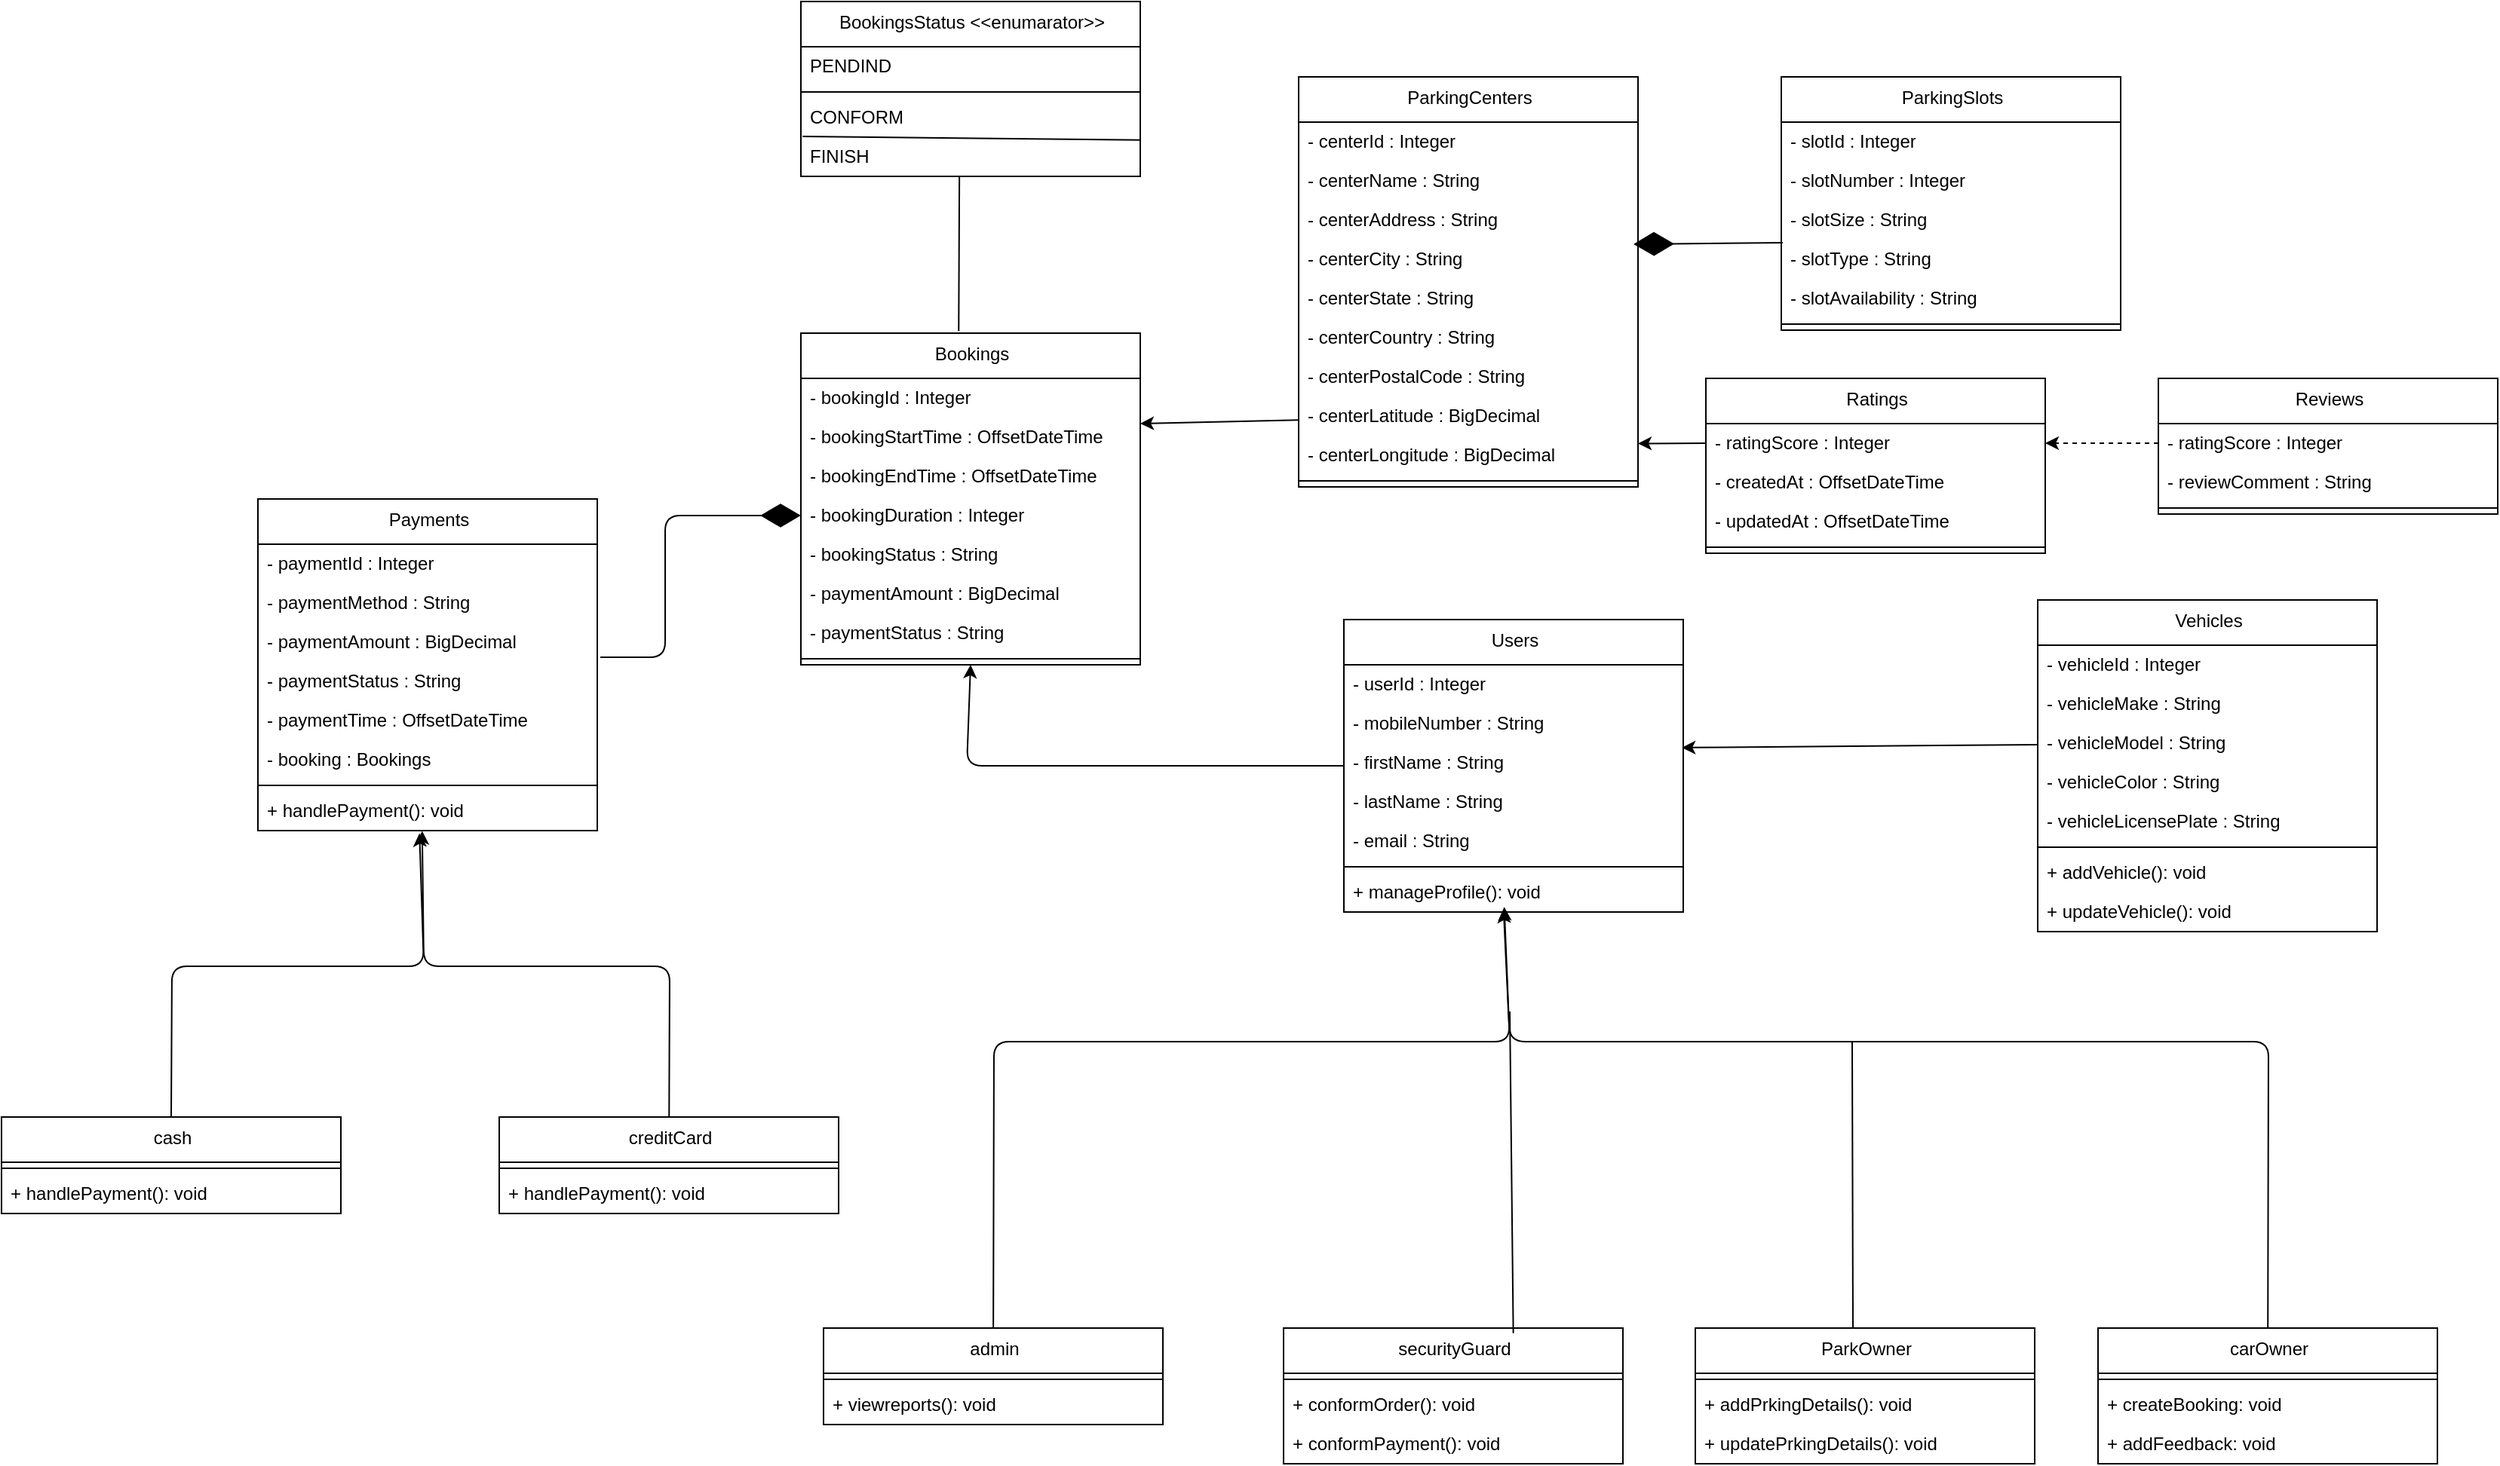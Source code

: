 <mxfile>
    <diagram id="RCAlX9_dlbdVehGY4Gwy" name="Page-1">
        <mxGraphModel dx="2298" dy="1028" grid="1" gridSize="10" guides="1" tooltips="1" connect="1" arrows="1" fold="1" page="1" pageScale="1" pageWidth="850" pageHeight="1100" math="0" shadow="0">
            <root>
                <mxCell id="0"/>
                <mxCell id="1" parent="0"/>
                <mxCell id="2" value="Bookings" style="swimlane;fontStyle=0;align=center;verticalAlign=top;childLayout=stackLayout;horizontal=1;startSize=30;horizontalStack=0;resizeParent=1;resizeParentMax=0;resizeLast=0;collapsible=0;marginBottom=0;html=1;" parent="1" vertex="1">
                    <mxGeometry x="570" y="500" width="225" height="220" as="geometry"/>
                </mxCell>
                <mxCell id="3" value="- bookingId : Integer" style="text;html=1;strokeColor=none;fillColor=none;align=left;verticalAlign=middle;spacingLeft=4;spacingRight=4;overflow=hidden;rotatable=0;points=[[0,0.5],[1,0.5]];portConstraint=eastwest;" parent="2" vertex="1">
                    <mxGeometry y="30" width="225" height="26" as="geometry"/>
                </mxCell>
                <mxCell id="4" value="- bookingStartTime : OffsetDateTime" style="text;html=1;strokeColor=none;fillColor=none;align=left;verticalAlign=middle;spacingLeft=4;spacingRight=4;overflow=hidden;rotatable=0;points=[[0,0.5],[1,0.5]];portConstraint=eastwest;" parent="2" vertex="1">
                    <mxGeometry y="56" width="225" height="26" as="geometry"/>
                </mxCell>
                <mxCell id="5" value="- bookingEndTime : OffsetDateTime" style="text;html=1;strokeColor=none;fillColor=none;align=left;verticalAlign=middle;spacingLeft=4;spacingRight=4;overflow=hidden;rotatable=0;points=[[0,0.5],[1,0.5]];portConstraint=eastwest;" parent="2" vertex="1">
                    <mxGeometry y="82" width="225" height="26" as="geometry"/>
                </mxCell>
                <mxCell id="6" value="- bookingDuration : Integer" style="text;html=1;strokeColor=none;fillColor=none;align=left;verticalAlign=middle;spacingLeft=4;spacingRight=4;overflow=hidden;rotatable=0;points=[[0,0.5],[1,0.5]];portConstraint=eastwest;" parent="2" vertex="1">
                    <mxGeometry y="108" width="225" height="26" as="geometry"/>
                </mxCell>
                <mxCell id="7" value="- bookingStatus : String" style="text;html=1;strokeColor=none;fillColor=none;align=left;verticalAlign=middle;spacingLeft=4;spacingRight=4;overflow=hidden;rotatable=0;points=[[0,0.5],[1,0.5]];portConstraint=eastwest;" parent="2" vertex="1">
                    <mxGeometry y="134" width="225" height="26" as="geometry"/>
                </mxCell>
                <mxCell id="8" value="- paymentAmount : BigDecimal" style="text;html=1;strokeColor=none;fillColor=none;align=left;verticalAlign=middle;spacingLeft=4;spacingRight=4;overflow=hidden;rotatable=0;points=[[0,0.5],[1,0.5]];portConstraint=eastwest;" parent="2" vertex="1">
                    <mxGeometry y="160" width="225" height="26" as="geometry"/>
                </mxCell>
                <mxCell id="9" value="- paymentStatus : String" style="text;html=1;strokeColor=none;fillColor=none;align=left;verticalAlign=middle;spacingLeft=4;spacingRight=4;overflow=hidden;rotatable=0;points=[[0,0.5],[1,0.5]];portConstraint=eastwest;" parent="2" vertex="1">
                    <mxGeometry y="186" width="225" height="26" as="geometry"/>
                </mxCell>
                <mxCell id="15" style="line;strokeWidth=1;fillColor=none;align=left;verticalAlign=middle;spacingTop=-1;spacingLeft=3;spacingRight=3;rotatable=0;labelPosition=right;points=[];portConstraint=eastwest;" parent="2" vertex="1">
                    <mxGeometry y="212" width="225" height="8" as="geometry"/>
                </mxCell>
                <mxCell id="40" value="ParkingCenters" style="swimlane;fontStyle=0;align=center;verticalAlign=top;childLayout=stackLayout;horizontal=1;startSize=30;horizontalStack=0;resizeParent=1;resizeParentMax=0;resizeLast=0;collapsible=0;marginBottom=0;html=1;" parent="1" vertex="1">
                    <mxGeometry x="900" y="330" width="225" height="272" as="geometry"/>
                </mxCell>
                <mxCell id="41" value="- centerId : Integer" style="text;html=1;strokeColor=none;fillColor=none;align=left;verticalAlign=middle;spacingLeft=4;spacingRight=4;overflow=hidden;rotatable=0;points=[[0,0.5],[1,0.5]];portConstraint=eastwest;" parent="40" vertex="1">
                    <mxGeometry y="30" width="225" height="26" as="geometry"/>
                </mxCell>
                <mxCell id="42" value="- centerName : String" style="text;html=1;strokeColor=none;fillColor=none;align=left;verticalAlign=middle;spacingLeft=4;spacingRight=4;overflow=hidden;rotatable=0;points=[[0,0.5],[1,0.5]];portConstraint=eastwest;" parent="40" vertex="1">
                    <mxGeometry y="56" width="225" height="26" as="geometry"/>
                </mxCell>
                <mxCell id="43" value="- centerAddress : String" style="text;html=1;strokeColor=none;fillColor=none;align=left;verticalAlign=middle;spacingLeft=4;spacingRight=4;overflow=hidden;rotatable=0;points=[[0,0.5],[1,0.5]];portConstraint=eastwest;" parent="40" vertex="1">
                    <mxGeometry y="82" width="225" height="26" as="geometry"/>
                </mxCell>
                <mxCell id="44" value="- centerCity : String" style="text;html=1;strokeColor=none;fillColor=none;align=left;verticalAlign=middle;spacingLeft=4;spacingRight=4;overflow=hidden;rotatable=0;points=[[0,0.5],[1,0.5]];portConstraint=eastwest;" parent="40" vertex="1">
                    <mxGeometry y="108" width="225" height="26" as="geometry"/>
                </mxCell>
                <mxCell id="45" value="- centerState : String" style="text;html=1;strokeColor=none;fillColor=none;align=left;verticalAlign=middle;spacingLeft=4;spacingRight=4;overflow=hidden;rotatable=0;points=[[0,0.5],[1,0.5]];portConstraint=eastwest;" parent="40" vertex="1">
                    <mxGeometry y="134" width="225" height="26" as="geometry"/>
                </mxCell>
                <mxCell id="46" value="- centerCountry : String" style="text;html=1;strokeColor=none;fillColor=none;align=left;verticalAlign=middle;spacingLeft=4;spacingRight=4;overflow=hidden;rotatable=0;points=[[0,0.5],[1,0.5]];portConstraint=eastwest;" parent="40" vertex="1">
                    <mxGeometry y="160" width="225" height="26" as="geometry"/>
                </mxCell>
                <mxCell id="47" value="- centerPostalCode : String" style="text;html=1;strokeColor=none;fillColor=none;align=left;verticalAlign=middle;spacingLeft=4;spacingRight=4;overflow=hidden;rotatable=0;points=[[0,0.5],[1,0.5]];portConstraint=eastwest;" parent="40" vertex="1">
                    <mxGeometry y="186" width="225" height="26" as="geometry"/>
                </mxCell>
                <mxCell id="48" value="- centerLatitude : BigDecimal" style="text;html=1;strokeColor=none;fillColor=none;align=left;verticalAlign=middle;spacingLeft=4;spacingRight=4;overflow=hidden;rotatable=0;points=[[0,0.5],[1,0.5]];portConstraint=eastwest;" parent="40" vertex="1">
                    <mxGeometry y="212" width="225" height="26" as="geometry"/>
                </mxCell>
                <mxCell id="49" value="- centerLongitude : BigDecimal" style="text;html=1;strokeColor=none;fillColor=none;align=left;verticalAlign=middle;spacingLeft=4;spacingRight=4;overflow=hidden;rotatable=0;points=[[0,0.5],[1,0.5]];portConstraint=eastwest;" parent="40" vertex="1">
                    <mxGeometry y="238" width="225" height="26" as="geometry"/>
                </mxCell>
                <mxCell id="56" style="line;strokeWidth=1;fillColor=none;align=left;verticalAlign=middle;spacingTop=-1;spacingLeft=3;spacingRight=3;rotatable=0;labelPosition=right;points=[];portConstraint=eastwest;" parent="40" vertex="1">
                    <mxGeometry y="264" width="225" height="8" as="geometry"/>
                </mxCell>
                <mxCell id="87" value="ParkingSlots" style="swimlane;fontStyle=0;align=center;verticalAlign=top;childLayout=stackLayout;horizontal=1;startSize=30;horizontalStack=0;resizeParent=1;resizeParentMax=0;resizeLast=0;collapsible=0;marginBottom=0;html=1;" parent="1" vertex="1">
                    <mxGeometry x="1220" y="330" width="225" height="168" as="geometry"/>
                </mxCell>
                <mxCell id="88" value="- slotId : Integer" style="text;html=1;strokeColor=none;fillColor=none;align=left;verticalAlign=middle;spacingLeft=4;spacingRight=4;overflow=hidden;rotatable=0;points=[[0,0.5],[1,0.5]];portConstraint=eastwest;" parent="87" vertex="1">
                    <mxGeometry y="30" width="225" height="26" as="geometry"/>
                </mxCell>
                <mxCell id="89" value="- slotNumber : Integer" style="text;html=1;strokeColor=none;fillColor=none;align=left;verticalAlign=middle;spacingLeft=4;spacingRight=4;overflow=hidden;rotatable=0;points=[[0,0.5],[1,0.5]];portConstraint=eastwest;" parent="87" vertex="1">
                    <mxGeometry y="56" width="225" height="26" as="geometry"/>
                </mxCell>
                <mxCell id="90" value="- slotSize : String" style="text;html=1;strokeColor=none;fillColor=none;align=left;verticalAlign=middle;spacingLeft=4;spacingRight=4;overflow=hidden;rotatable=0;points=[[0,0.5],[1,0.5]];portConstraint=eastwest;" parent="87" vertex="1">
                    <mxGeometry y="82" width="225" height="26" as="geometry"/>
                </mxCell>
                <mxCell id="91" value="- slotType : String" style="text;html=1;strokeColor=none;fillColor=none;align=left;verticalAlign=middle;spacingLeft=4;spacingRight=4;overflow=hidden;rotatable=0;points=[[0,0.5],[1,0.5]];portConstraint=eastwest;" parent="87" vertex="1">
                    <mxGeometry y="108" width="225" height="26" as="geometry"/>
                </mxCell>
                <mxCell id="92" value="- slotAvailability : String" style="text;html=1;strokeColor=none;fillColor=none;align=left;verticalAlign=middle;spacingLeft=4;spacingRight=4;overflow=hidden;rotatable=0;points=[[0,0.5],[1,0.5]];portConstraint=eastwest;" parent="87" vertex="1">
                    <mxGeometry y="134" width="225" height="26" as="geometry"/>
                </mxCell>
                <mxCell id="97" style="line;strokeWidth=1;fillColor=none;align=left;verticalAlign=middle;spacingTop=-1;spacingLeft=3;spacingRight=3;rotatable=0;labelPosition=right;points=[];portConstraint=eastwest;" parent="87" vertex="1">
                    <mxGeometry y="160" width="225" height="8" as="geometry"/>
                </mxCell>
                <mxCell id="116" value="Vehicles" style="swimlane;fontStyle=0;align=center;verticalAlign=top;childLayout=stackLayout;horizontal=1;startSize=30;horizontalStack=0;resizeParent=1;resizeParentMax=0;resizeLast=0;collapsible=0;marginBottom=0;html=1;" parent="1" vertex="1">
                    <mxGeometry x="1390" y="677" width="225" height="220" as="geometry"/>
                </mxCell>
                <mxCell id="117" value="- vehicleId : Integer" style="text;html=1;strokeColor=none;fillColor=none;align=left;verticalAlign=middle;spacingLeft=4;spacingRight=4;overflow=hidden;rotatable=0;points=[[0,0.5],[1,0.5]];portConstraint=eastwest;" parent="116" vertex="1">
                    <mxGeometry y="30" width="225" height="26" as="geometry"/>
                </mxCell>
                <mxCell id="118" value="- vehicleMake : String" style="text;html=1;strokeColor=none;fillColor=none;align=left;verticalAlign=middle;spacingLeft=4;spacingRight=4;overflow=hidden;rotatable=0;points=[[0,0.5],[1,0.5]];portConstraint=eastwest;" parent="116" vertex="1">
                    <mxGeometry y="56" width="225" height="26" as="geometry"/>
                </mxCell>
                <mxCell id="119" value="- vehicleModel : String" style="text;html=1;strokeColor=none;fillColor=none;align=left;verticalAlign=middle;spacingLeft=4;spacingRight=4;overflow=hidden;rotatable=0;points=[[0,0.5],[1,0.5]];portConstraint=eastwest;" parent="116" vertex="1">
                    <mxGeometry y="82" width="225" height="26" as="geometry"/>
                </mxCell>
                <mxCell id="120" value="- vehicleColor : String" style="text;html=1;strokeColor=none;fillColor=none;align=left;verticalAlign=middle;spacingLeft=4;spacingRight=4;overflow=hidden;rotatable=0;points=[[0,0.5],[1,0.5]];portConstraint=eastwest;" parent="116" vertex="1">
                    <mxGeometry y="108" width="225" height="26" as="geometry"/>
                </mxCell>
                <mxCell id="121" value="- vehicleLicensePlate : String" style="text;html=1;strokeColor=none;fillColor=none;align=left;verticalAlign=middle;spacingLeft=4;spacingRight=4;overflow=hidden;rotatable=0;points=[[0,0.5],[1,0.5]];portConstraint=eastwest;" parent="116" vertex="1">
                    <mxGeometry y="134" width="225" height="26" as="geometry"/>
                </mxCell>
                <mxCell id="123" style="line;strokeWidth=1;fillColor=none;align=left;verticalAlign=middle;spacingTop=-1;spacingLeft=3;spacingRight=3;rotatable=0;labelPosition=right;points=[];portConstraint=eastwest;" parent="116" vertex="1">
                    <mxGeometry y="160" width="225" height="8" as="geometry"/>
                </mxCell>
                <mxCell id="124" value="+ addVehicle(): void" style="text;html=1;strokeColor=none;fillColor=none;align=left;verticalAlign=middle;spacingLeft=4;spacingRight=4;overflow=hidden;rotatable=0;points=[[0,0.5],[1,0.5]];portConstraint=eastwest;" parent="116" vertex="1">
                    <mxGeometry y="168" width="225" height="26" as="geometry"/>
                </mxCell>
                <mxCell id="298" value="+ updateVehicle(): void" style="text;html=1;strokeColor=none;fillColor=none;align=left;verticalAlign=middle;spacingLeft=4;spacingRight=4;overflow=hidden;rotatable=0;points=[[0,0.5],[1,0.5]];portConstraint=eastwest;" vertex="1" parent="116">
                    <mxGeometry y="194" width="225" height="26" as="geometry"/>
                </mxCell>
                <mxCell id="136" value="Payments" style="swimlane;fontStyle=0;align=center;verticalAlign=top;childLayout=stackLayout;horizontal=1;startSize=30;horizontalStack=0;resizeParent=1;resizeParentMax=0;resizeLast=0;collapsible=0;marginBottom=0;html=1;" parent="1" vertex="1">
                    <mxGeometry x="210" y="610" width="225" height="220" as="geometry"/>
                </mxCell>
                <mxCell id="137" value="- paymentId : Integer" style="text;html=1;strokeColor=none;fillColor=none;align=left;verticalAlign=middle;spacingLeft=4;spacingRight=4;overflow=hidden;rotatable=0;points=[[0,0.5],[1,0.5]];portConstraint=eastwest;" parent="136" vertex="1">
                    <mxGeometry y="30" width="225" height="26" as="geometry"/>
                </mxCell>
                <mxCell id="138" value="- paymentMethod : String" style="text;html=1;strokeColor=none;fillColor=none;align=left;verticalAlign=middle;spacingLeft=4;spacingRight=4;overflow=hidden;rotatable=0;points=[[0,0.5],[1,0.5]];portConstraint=eastwest;" parent="136" vertex="1">
                    <mxGeometry y="56" width="225" height="26" as="geometry"/>
                </mxCell>
                <mxCell id="139" value="- paymentAmount : BigDecimal" style="text;html=1;strokeColor=none;fillColor=none;align=left;verticalAlign=middle;spacingLeft=4;spacingRight=4;overflow=hidden;rotatable=0;points=[[0,0.5],[1,0.5]];portConstraint=eastwest;" parent="136" vertex="1">
                    <mxGeometry y="82" width="225" height="26" as="geometry"/>
                </mxCell>
                <mxCell id="140" value="- paymentStatus : String" style="text;html=1;strokeColor=none;fillColor=none;align=left;verticalAlign=middle;spacingLeft=4;spacingRight=4;overflow=hidden;rotatable=0;points=[[0,0.5],[1,0.5]];portConstraint=eastwest;" parent="136" vertex="1">
                    <mxGeometry y="108" width="225" height="26" as="geometry"/>
                </mxCell>
                <mxCell id="141" value="- paymentTime : OffsetDateTime" style="text;html=1;strokeColor=none;fillColor=none;align=left;verticalAlign=middle;spacingLeft=4;spacingRight=4;overflow=hidden;rotatable=0;points=[[0,0.5],[1,0.5]];portConstraint=eastwest;" parent="136" vertex="1">
                    <mxGeometry y="134" width="225" height="26" as="geometry"/>
                </mxCell>
                <mxCell id="142" value="- booking : Bookings" style="text;html=1;strokeColor=none;fillColor=none;align=left;verticalAlign=middle;spacingLeft=4;spacingRight=4;overflow=hidden;rotatable=0;points=[[0,0.5],[1,0.5]];portConstraint=eastwest;" parent="136" vertex="1">
                    <mxGeometry y="160" width="225" height="26" as="geometry"/>
                </mxCell>
                <mxCell id="143" style="line;strokeWidth=1;fillColor=none;align=left;verticalAlign=middle;spacingTop=-1;spacingLeft=3;spacingRight=3;rotatable=0;labelPosition=right;points=[];portConstraint=eastwest;" parent="136" vertex="1">
                    <mxGeometry y="186" width="225" height="8" as="geometry"/>
                </mxCell>
                <mxCell id="144" value="+ handlePayment(): void" style="text;html=1;strokeColor=none;fillColor=none;align=left;verticalAlign=middle;spacingLeft=4;spacingRight=4;overflow=hidden;rotatable=0;points=[[0,0.5],[1,0.5]];portConstraint=eastwest;" parent="136" vertex="1">
                    <mxGeometry y="194" width="225" height="26" as="geometry"/>
                </mxCell>
                <mxCell id="326" style="edgeStyle=none;html=1;entryX=0.5;entryY=1;entryDx=0;entryDy=0;" edge="1" parent="1" source="156" target="2">
                    <mxGeometry relative="1" as="geometry">
                        <Array as="points">
                            <mxPoint x="680" y="787"/>
                        </Array>
                    </mxGeometry>
                </mxCell>
                <mxCell id="156" value="Users" style="swimlane;fontStyle=0;align=center;verticalAlign=top;childLayout=stackLayout;horizontal=1;startSize=30;horizontalStack=0;resizeParent=1;resizeParentMax=0;resizeLast=0;collapsible=0;marginBottom=0;html=1;" parent="1" vertex="1">
                    <mxGeometry x="930" y="690" width="225" height="194" as="geometry"/>
                </mxCell>
                <mxCell id="157" value="- userId : Integer" style="text;html=1;strokeColor=none;fillColor=none;align=left;verticalAlign=middle;spacingLeft=4;spacingRight=4;overflow=hidden;rotatable=0;points=[[0,0.5],[1,0.5]];portConstraint=eastwest;" parent="156" vertex="1">
                    <mxGeometry y="30" width="225" height="26" as="geometry"/>
                </mxCell>
                <mxCell id="158" value="- mobileNumber : String" style="text;html=1;strokeColor=none;fillColor=none;align=left;verticalAlign=middle;spacingLeft=4;spacingRight=4;overflow=hidden;rotatable=0;points=[[0,0.5],[1,0.5]];portConstraint=eastwest;" parent="156" vertex="1">
                    <mxGeometry y="56" width="225" height="26" as="geometry"/>
                </mxCell>
                <mxCell id="161" value="- firstName : String" style="text;html=1;strokeColor=none;fillColor=none;align=left;verticalAlign=middle;spacingLeft=4;spacingRight=4;overflow=hidden;rotatable=0;points=[[0,0.5],[1,0.5]];portConstraint=eastwest;" parent="156" vertex="1">
                    <mxGeometry y="82" width="225" height="26" as="geometry"/>
                </mxCell>
                <mxCell id="162" value="- lastName : String" style="text;html=1;strokeColor=none;fillColor=none;align=left;verticalAlign=middle;spacingLeft=4;spacingRight=4;overflow=hidden;rotatable=0;points=[[0,0.5],[1,0.5]];portConstraint=eastwest;" parent="156" vertex="1">
                    <mxGeometry y="108" width="225" height="26" as="geometry"/>
                </mxCell>
                <mxCell id="163" value="- email : String" style="text;html=1;strokeColor=none;fillColor=none;align=left;verticalAlign=middle;spacingLeft=4;spacingRight=4;overflow=hidden;rotatable=0;points=[[0,0.5],[1,0.5]];portConstraint=eastwest;" parent="156" vertex="1">
                    <mxGeometry y="134" width="225" height="26" as="geometry"/>
                </mxCell>
                <mxCell id="172" style="line;strokeWidth=1;fillColor=none;align=left;verticalAlign=middle;spacingTop=-1;spacingLeft=3;spacingRight=3;rotatable=0;labelPosition=right;points=[];portConstraint=eastwest;" parent="156" vertex="1">
                    <mxGeometry y="160" width="225" height="8" as="geometry"/>
                </mxCell>
                <mxCell id="173" value="+ manageProfile(): void" style="text;html=1;strokeColor=none;fillColor=none;align=left;verticalAlign=middle;spacingLeft=4;spacingRight=4;overflow=hidden;rotatable=0;points=[[0,0.5],[1,0.5]];portConstraint=eastwest;" parent="156" vertex="1">
                    <mxGeometry y="168" width="225" height="26" as="geometry"/>
                </mxCell>
                <mxCell id="203" value="Ratings" style="swimlane;fontStyle=0;align=center;verticalAlign=top;childLayout=stackLayout;horizontal=1;startSize=30;horizontalStack=0;resizeParent=1;resizeParentMax=0;resizeLast=0;collapsible=0;marginBottom=0;html=1;" parent="1" vertex="1">
                    <mxGeometry x="1170" y="530" width="225" height="116" as="geometry"/>
                </mxCell>
                <mxCell id="205" value="- ratingScore : Integer" style="text;html=1;strokeColor=none;fillColor=none;align=left;verticalAlign=middle;spacingLeft=4;spacingRight=4;overflow=hidden;rotatable=0;points=[[0,0.5],[1,0.5]];portConstraint=eastwest;" parent="203" vertex="1">
                    <mxGeometry y="30" width="225" height="26" as="geometry"/>
                </mxCell>
                <mxCell id="206" value="- createdAt : OffsetDateTime" style="text;html=1;strokeColor=none;fillColor=none;align=left;verticalAlign=middle;spacingLeft=4;spacingRight=4;overflow=hidden;rotatable=0;points=[[0,0.5],[1,0.5]];portConstraint=eastwest;" parent="203" vertex="1">
                    <mxGeometry y="56" width="225" height="26" as="geometry"/>
                </mxCell>
                <mxCell id="207" value="- updatedAt : OffsetDateTime" style="text;html=1;strokeColor=none;fillColor=none;align=left;verticalAlign=middle;spacingLeft=4;spacingRight=4;overflow=hidden;rotatable=0;points=[[0,0.5],[1,0.5]];portConstraint=eastwest;" parent="203" vertex="1">
                    <mxGeometry y="82" width="225" height="26" as="geometry"/>
                </mxCell>
                <mxCell id="210" style="line;strokeWidth=1;fillColor=none;align=left;verticalAlign=middle;spacingTop=-1;spacingLeft=3;spacingRight=3;rotatable=0;labelPosition=right;points=[];portConstraint=eastwest;" parent="203" vertex="1">
                    <mxGeometry y="108" width="225" height="8" as="geometry"/>
                </mxCell>
                <mxCell id="223" value="Reviews" style="swimlane;fontStyle=0;align=center;verticalAlign=top;childLayout=stackLayout;horizontal=1;startSize=30;horizontalStack=0;resizeParent=1;resizeParentMax=0;resizeLast=0;collapsible=0;marginBottom=0;html=1;" parent="1" vertex="1">
                    <mxGeometry x="1470" y="530" width="225" height="90" as="geometry"/>
                </mxCell>
                <mxCell id="225" value="- ratingScore : Integer" style="text;html=1;strokeColor=none;fillColor=none;align=left;verticalAlign=middle;spacingLeft=4;spacingRight=4;overflow=hidden;rotatable=0;points=[[0,0.5],[1,0.5]];portConstraint=eastwest;" parent="223" vertex="1">
                    <mxGeometry y="30" width="225" height="26" as="geometry"/>
                </mxCell>
                <mxCell id="226" value="- reviewComment : String" style="text;html=1;strokeColor=none;fillColor=none;align=left;verticalAlign=middle;spacingLeft=4;spacingRight=4;overflow=hidden;rotatable=0;points=[[0,0.5],[1,0.5]];portConstraint=eastwest;" parent="223" vertex="1">
                    <mxGeometry y="56" width="225" height="26" as="geometry"/>
                </mxCell>
                <mxCell id="231" style="line;strokeWidth=1;fillColor=none;align=left;verticalAlign=middle;spacingTop=-1;spacingLeft=3;spacingRight=3;rotatable=0;labelPosition=right;points=[];portConstraint=eastwest;" parent="223" vertex="1">
                    <mxGeometry y="82" width="225" height="8" as="geometry"/>
                </mxCell>
                <mxCell id="293" style="edgeStyle=none;html=1;exitX=0.5;exitY=0;exitDx=0;exitDy=0;entryX=0.476;entryY=1.066;entryDx=0;entryDy=0;entryPerimeter=0;" parent="1" source="246" target="144" edge="1">
                    <mxGeometry relative="1" as="geometry">
                        <mxPoint x="320" y="930" as="targetPoint"/>
                        <Array as="points">
                            <mxPoint x="153" y="920"/>
                            <mxPoint x="320" y="920"/>
                        </Array>
                    </mxGeometry>
                </mxCell>
                <mxCell id="246" value="cash" style="swimlane;fontStyle=0;align=center;verticalAlign=top;childLayout=stackLayout;horizontal=1;startSize=30;horizontalStack=0;resizeParent=1;resizeParentMax=0;resizeLast=0;collapsible=0;marginBottom=0;html=1;" parent="1" vertex="1">
                    <mxGeometry x="40" y="1020" width="225" height="64" as="geometry"/>
                </mxCell>
                <mxCell id="253" style="line;strokeWidth=1;fillColor=none;align=left;verticalAlign=middle;spacingTop=-1;spacingLeft=3;spacingRight=3;rotatable=0;labelPosition=right;points=[];portConstraint=eastwest;" parent="246" vertex="1">
                    <mxGeometry y="30" width="225" height="8" as="geometry"/>
                </mxCell>
                <mxCell id="254" value="+ handlePayment(): void" style="text;html=1;strokeColor=none;fillColor=none;align=left;verticalAlign=middle;spacingLeft=4;spacingRight=4;overflow=hidden;rotatable=0;points=[[0,0.5],[1,0.5]];portConstraint=eastwest;" parent="246" vertex="1">
                    <mxGeometry y="38" width="225" height="26" as="geometry"/>
                </mxCell>
                <mxCell id="295" style="edgeStyle=none;html=1;entryX=0.484;entryY=1.011;entryDx=0;entryDy=0;entryPerimeter=0;" parent="1" source="255" target="144" edge="1">
                    <mxGeometry relative="1" as="geometry">
                        <mxPoint x="330" y="840" as="targetPoint"/>
                        <Array as="points">
                            <mxPoint x="483" y="920"/>
                            <mxPoint x="320" y="920"/>
                        </Array>
                    </mxGeometry>
                </mxCell>
                <mxCell id="255" value="creditCard" style="swimlane;fontStyle=0;align=center;verticalAlign=top;childLayout=stackLayout;horizontal=1;startSize=30;horizontalStack=0;resizeParent=1;resizeParentMax=0;resizeLast=0;collapsible=0;marginBottom=0;html=1;" parent="1" vertex="1">
                    <mxGeometry x="370" y="1020" width="225" height="64" as="geometry"/>
                </mxCell>
                <mxCell id="262" style="line;strokeWidth=1;fillColor=none;align=left;verticalAlign=middle;spacingTop=-1;spacingLeft=3;spacingRight=3;rotatable=0;labelPosition=right;points=[];portConstraint=eastwest;" parent="255" vertex="1">
                    <mxGeometry y="30" width="225" height="8" as="geometry"/>
                </mxCell>
                <mxCell id="263" value="+ handlePayment(): void" style="text;html=1;strokeColor=none;fillColor=none;align=left;verticalAlign=middle;spacingLeft=4;spacingRight=4;overflow=hidden;rotatable=0;points=[[0,0.5],[1,0.5]];portConstraint=eastwest;" parent="255" vertex="1">
                    <mxGeometry y="38" width="225" height="26" as="geometry"/>
                </mxCell>
                <mxCell id="278" style="edgeStyle=none;html=1;entryX=0.437;entryY=1.026;entryDx=0;entryDy=0;entryPerimeter=0;" parent="1" source="266" edge="1">
                    <mxGeometry relative="1" as="geometry">
                        <mxPoint x="1036.325" y="880.676" as="targetPoint"/>
                        <Array as="points">
                            <mxPoint x="698" y="970"/>
                            <mxPoint x="1040" y="970"/>
                        </Array>
                    </mxGeometry>
                </mxCell>
                <mxCell id="266" value="admin" style="swimlane;fontStyle=0;align=center;verticalAlign=top;childLayout=stackLayout;horizontal=1;startSize=30;horizontalStack=0;resizeParent=1;resizeParentMax=0;resizeLast=0;collapsible=0;marginBottom=0;html=1;" parent="1" vertex="1">
                    <mxGeometry x="585" y="1160" width="225" height="64" as="geometry"/>
                </mxCell>
                <mxCell id="267" style="line;strokeWidth=1;fillColor=none;align=left;verticalAlign=middle;spacingTop=-1;spacingLeft=3;spacingRight=3;rotatable=0;labelPosition=right;points=[];portConstraint=eastwest;" parent="266" vertex="1">
                    <mxGeometry y="30" width="225" height="8" as="geometry"/>
                </mxCell>
                <mxCell id="268" value="+ viewreports(): void" style="text;html=1;strokeColor=none;fillColor=none;align=left;verticalAlign=middle;spacingLeft=4;spacingRight=4;overflow=hidden;rotatable=0;points=[[0,0.5],[1,0.5]];portConstraint=eastwest;" parent="266" vertex="1">
                    <mxGeometry y="38" width="225" height="26" as="geometry"/>
                </mxCell>
                <mxCell id="269" value="ParkOwner" style="swimlane;fontStyle=0;align=center;verticalAlign=top;childLayout=stackLayout;horizontal=1;startSize=30;horizontalStack=0;resizeParent=1;resizeParentMax=0;resizeLast=0;collapsible=0;marginBottom=0;html=1;" parent="1" vertex="1">
                    <mxGeometry x="1163" y="1160" width="225" height="90" as="geometry"/>
                </mxCell>
                <mxCell id="270" style="line;strokeWidth=1;fillColor=none;align=left;verticalAlign=middle;spacingTop=-1;spacingLeft=3;spacingRight=3;rotatable=0;labelPosition=right;points=[];portConstraint=eastwest;" parent="269" vertex="1">
                    <mxGeometry y="30" width="225" height="8" as="geometry"/>
                </mxCell>
                <mxCell id="271" value="+ addPrkingDetails(): void" style="text;html=1;strokeColor=none;fillColor=none;align=left;verticalAlign=middle;spacingLeft=4;spacingRight=4;overflow=hidden;rotatable=0;points=[[0,0.5],[1,0.5]];portConstraint=eastwest;" parent="269" vertex="1">
                    <mxGeometry y="38" width="225" height="26" as="geometry"/>
                </mxCell>
                <mxCell id="301" value="+ updatePrkingDetails(): void" style="text;html=1;strokeColor=none;fillColor=none;align=left;verticalAlign=middle;spacingLeft=4;spacingRight=4;overflow=hidden;rotatable=0;points=[[0,0.5],[1,0.5]];portConstraint=eastwest;" vertex="1" parent="269">
                    <mxGeometry y="64" width="225" height="26" as="geometry"/>
                </mxCell>
                <mxCell id="272" value="securityGuard" style="swimlane;fontStyle=0;align=center;verticalAlign=top;childLayout=stackLayout;horizontal=1;startSize=30;horizontalStack=0;resizeParent=1;resizeParentMax=0;resizeLast=0;collapsible=0;marginBottom=0;html=1;" parent="1" vertex="1">
                    <mxGeometry x="890" y="1160" width="225" height="90" as="geometry"/>
                </mxCell>
                <mxCell id="273" style="line;strokeWidth=1;fillColor=none;align=left;verticalAlign=middle;spacingTop=-1;spacingLeft=3;spacingRight=3;rotatable=0;labelPosition=right;points=[];portConstraint=eastwest;" parent="272" vertex="1">
                    <mxGeometry y="30" width="225" height="8" as="geometry"/>
                </mxCell>
                <mxCell id="274" value="+ conformOrder(): void" style="text;html=1;strokeColor=none;fillColor=none;align=left;verticalAlign=middle;spacingLeft=4;spacingRight=4;overflow=hidden;rotatable=0;points=[[0,0.5],[1,0.5]];portConstraint=eastwest;" parent="272" vertex="1">
                    <mxGeometry y="38" width="225" height="26" as="geometry"/>
                </mxCell>
                <mxCell id="300" value="+ conformPayment(): void" style="text;html=1;strokeColor=none;fillColor=none;align=left;verticalAlign=middle;spacingLeft=4;spacingRight=4;overflow=hidden;rotatable=0;points=[[0,0.5],[1,0.5]];portConstraint=eastwest;" vertex="1" parent="272">
                    <mxGeometry y="64" width="225" height="26" as="geometry"/>
                </mxCell>
                <mxCell id="281" style="edgeStyle=none;html=1;entryX=0.435;entryY=1.088;entryDx=0;entryDy=0;entryPerimeter=0;" parent="1" source="275" edge="1">
                    <mxGeometry relative="1" as="geometry">
                        <mxPoint x="1035.875" y="882.288" as="targetPoint"/>
                        <Array as="points">
                            <mxPoint x="1543" y="970"/>
                            <mxPoint x="1040" y="970"/>
                        </Array>
                    </mxGeometry>
                </mxCell>
                <mxCell id="275" value="carOwner" style="swimlane;fontStyle=0;align=center;verticalAlign=top;childLayout=stackLayout;horizontal=1;startSize=30;horizontalStack=0;resizeParent=1;resizeParentMax=0;resizeLast=0;collapsible=0;marginBottom=0;html=1;" parent="1" vertex="1">
                    <mxGeometry x="1430" y="1160" width="225" height="90" as="geometry"/>
                </mxCell>
                <mxCell id="276" style="line;strokeWidth=1;fillColor=none;align=left;verticalAlign=middle;spacingTop=-1;spacingLeft=3;spacingRight=3;rotatable=0;labelPosition=right;points=[];portConstraint=eastwest;" parent="275" vertex="1">
                    <mxGeometry y="30" width="225" height="8" as="geometry"/>
                </mxCell>
                <mxCell id="277" value="+ createBooking: void" style="text;html=1;strokeColor=none;fillColor=none;align=left;verticalAlign=middle;spacingLeft=4;spacingRight=4;overflow=hidden;rotatable=0;points=[[0,0.5],[1,0.5]];portConstraint=eastwest;" parent="275" vertex="1">
                    <mxGeometry y="38" width="225" height="26" as="geometry"/>
                </mxCell>
                <mxCell id="302" value="+ addFeedback: void" style="text;html=1;strokeColor=none;fillColor=none;align=left;verticalAlign=middle;spacingLeft=4;spacingRight=4;overflow=hidden;rotatable=0;points=[[0,0.5],[1,0.5]];portConstraint=eastwest;" vertex="1" parent="275">
                    <mxGeometry y="64" width="225" height="26" as="geometry"/>
                </mxCell>
                <mxCell id="296" value="" style="endArrow=none;html=1;exitX=0.677;exitY=0.038;exitDx=0;exitDy=0;exitPerimeter=0;" parent="1" source="272" edge="1">
                    <mxGeometry width="50" height="50" relative="1" as="geometry">
                        <mxPoint x="1040" y="1150" as="sourcePoint"/>
                        <mxPoint x="1040" y="950" as="targetPoint"/>
                    </mxGeometry>
                </mxCell>
                <mxCell id="297" value="" style="endArrow=none;html=1;entryX=0.5;entryY=0;entryDx=0;entryDy=0;" parent="1" edge="1">
                    <mxGeometry width="50" height="50" relative="1" as="geometry">
                        <mxPoint x="1267" y="970" as="sourcePoint"/>
                        <mxPoint x="1267.5" y="1160" as="targetPoint"/>
                    </mxGeometry>
                </mxCell>
                <mxCell id="299" style="edgeStyle=none;html=1;entryX=0.996;entryY=0.115;entryDx=0;entryDy=0;entryPerimeter=0;" edge="1" parent="1" source="119" target="161">
                    <mxGeometry relative="1" as="geometry"/>
                </mxCell>
                <mxCell id="303" value="" style="endArrow=diamondThin;endFill=1;endSize=24;html=1;entryX=0.987;entryY=0.115;entryDx=0;entryDy=0;entryPerimeter=0;exitX=0.004;exitY=0.077;exitDx=0;exitDy=0;exitPerimeter=0;" edge="1" parent="1" source="91" target="44">
                    <mxGeometry width="160" relative="1" as="geometry">
                        <mxPoint x="750" y="640" as="sourcePoint"/>
                        <mxPoint x="910" y="640" as="targetPoint"/>
                    </mxGeometry>
                </mxCell>
                <mxCell id="304" value="" style="endArrow=diamondThin;endFill=1;endSize=24;html=1;exitX=1.009;exitY=0.885;exitDx=0;exitDy=0;exitPerimeter=0;entryX=0;entryY=0.5;entryDx=0;entryDy=0;" edge="1" parent="1" source="139" target="6">
                    <mxGeometry width="160" relative="1" as="geometry">
                        <mxPoint x="750" y="640" as="sourcePoint"/>
                        <mxPoint x="910" y="640" as="targetPoint"/>
                        <Array as="points">
                            <mxPoint x="480" y="715"/>
                            <mxPoint x="480" y="621"/>
                        </Array>
                    </mxGeometry>
                </mxCell>
                <mxCell id="305" style="edgeStyle=none;html=1;entryX=1;entryY=0.154;entryDx=0;entryDy=0;entryPerimeter=0;" edge="1" parent="1" source="48" target="4">
                    <mxGeometry relative="1" as="geometry"/>
                </mxCell>
                <mxCell id="306" value="BookingsStatus &amp;lt;&amp;lt;enumarator&amp;gt;&amp;gt;" style="swimlane;fontStyle=0;align=center;verticalAlign=top;childLayout=stackLayout;horizontal=1;startSize=30;horizontalStack=0;resizeParent=1;resizeParentMax=0;resizeLast=0;collapsible=0;marginBottom=0;html=1;" vertex="1" parent="1">
                    <mxGeometry x="570" y="280" width="225" height="116" as="geometry"/>
                </mxCell>
                <mxCell id="313" value="PENDIND" style="text;html=1;strokeColor=none;fillColor=none;align=left;verticalAlign=middle;spacingLeft=4;spacingRight=4;overflow=hidden;rotatable=0;points=[[0,0.5],[1,0.5]];portConstraint=eastwest;" vertex="1" parent="306">
                    <mxGeometry y="30" width="225" height="26" as="geometry"/>
                </mxCell>
                <mxCell id="314" style="line;strokeWidth=1;fillColor=none;align=left;verticalAlign=middle;spacingTop=-1;spacingLeft=3;spacingRight=3;rotatable=0;labelPosition=right;points=[];portConstraint=eastwest;" vertex="1" parent="306">
                    <mxGeometry y="56" width="225" height="8" as="geometry"/>
                </mxCell>
                <mxCell id="315" value="CONFORM" style="text;html=1;strokeColor=none;fillColor=none;align=left;verticalAlign=middle;spacingLeft=4;spacingRight=4;overflow=hidden;rotatable=0;points=[[0,0.5],[1,0.5]];portConstraint=eastwest;" vertex="1" parent="306">
                    <mxGeometry y="64" width="225" height="26" as="geometry"/>
                </mxCell>
                <mxCell id="316" value="FINISH" style="text;html=1;strokeColor=none;fillColor=none;align=left;verticalAlign=middle;spacingLeft=4;spacingRight=4;overflow=hidden;rotatable=0;points=[[0,0.5],[1,0.5]];portConstraint=eastwest;" vertex="1" parent="306">
                    <mxGeometry y="90" width="225" height="26" as="geometry"/>
                </mxCell>
                <mxCell id="320" value="" style="endArrow=none;html=1;exitX=0.005;exitY=-0.021;exitDx=0;exitDy=0;exitPerimeter=0;entryX=1;entryY=0.074;entryDx=0;entryDy=0;entryPerimeter=0;" edge="1" parent="306" source="316" target="316">
                    <mxGeometry width="50" height="50" relative="1" as="geometry">
                        <mxPoint x="60" y="170" as="sourcePoint"/>
                        <mxPoint x="110" y="120" as="targetPoint"/>
                    </mxGeometry>
                </mxCell>
                <mxCell id="318" value="" style="endArrow=none;html=1;entryX=0.467;entryY=1;entryDx=0;entryDy=0;entryPerimeter=0;exitX=0.465;exitY=-0.006;exitDx=0;exitDy=0;exitPerimeter=0;" edge="1" parent="1" source="2" target="316">
                    <mxGeometry width="50" height="50" relative="1" as="geometry">
                        <mxPoint x="800" y="500" as="sourcePoint"/>
                        <mxPoint x="850" y="450" as="targetPoint"/>
                    </mxGeometry>
                </mxCell>
                <mxCell id="324" style="edgeStyle=none;html=1;exitX=0;exitY=0.5;exitDx=0;exitDy=0;entryX=1;entryY=0.5;entryDx=0;entryDy=0;dashed=1;" edge="1" parent="1" source="225" target="205">
                    <mxGeometry relative="1" as="geometry"/>
                </mxCell>
                <mxCell id="325" style="edgeStyle=none;html=1;exitX=0;exitY=0.5;exitDx=0;exitDy=0;entryX=1;entryY=0.201;entryDx=0;entryDy=0;entryPerimeter=0;" edge="1" parent="1" source="205" target="49">
                    <mxGeometry relative="1" as="geometry"/>
                </mxCell>
            </root>
        </mxGraphModel>
    </diagram>
</mxfile>